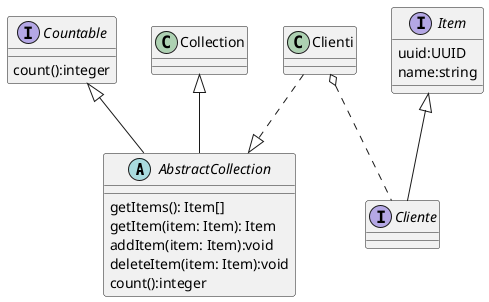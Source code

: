 @startuml

abstract AbstractCollection{
    getItems(): Item[]
    getItem(item: Item): Item
    addItem(item: Item):void
    deleteItem(item: Item):void
    count():integer
}

interface Cliente
Item <|-- Cliente

interface Countable{
    count():integer
}

interface Item{
    uuid:UUID
    name:string
}

Collection <|-- AbstractCollection
Countable <|-- AbstractCollection



Clienti ..|> AbstractCollection

Clienti o.. Cliente



@enduml
